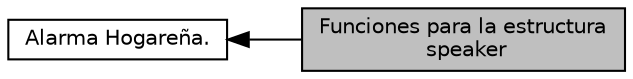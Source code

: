 digraph "Funciones para la estructura speaker"
{
  edge [fontname="Helvetica",fontsize="10",labelfontname="Helvetica",labelfontsize="10"];
  node [fontname="Helvetica",fontsize="10",shape=box];
  rankdir=LR;
  Node2 [label="Alarma Hogareña.",height=0.2,width=0.4,color="black", fillcolor="white", style="filled",URL="$group___p_r_o_y_e_c_t_o.html",tooltip="Alarma Hogareña con dos sensores."];
  Node1 [label="Funciones para la estructura\l speaker",height=0.2,width=0.4,color="black", fillcolor="grey75", style="filled", fontcolor="black",tooltip="En este módulo se encuentran las funciones para la estructura speaker."];
  Node2->Node1 [shape=plaintext, dir="back", style="solid"];
}
